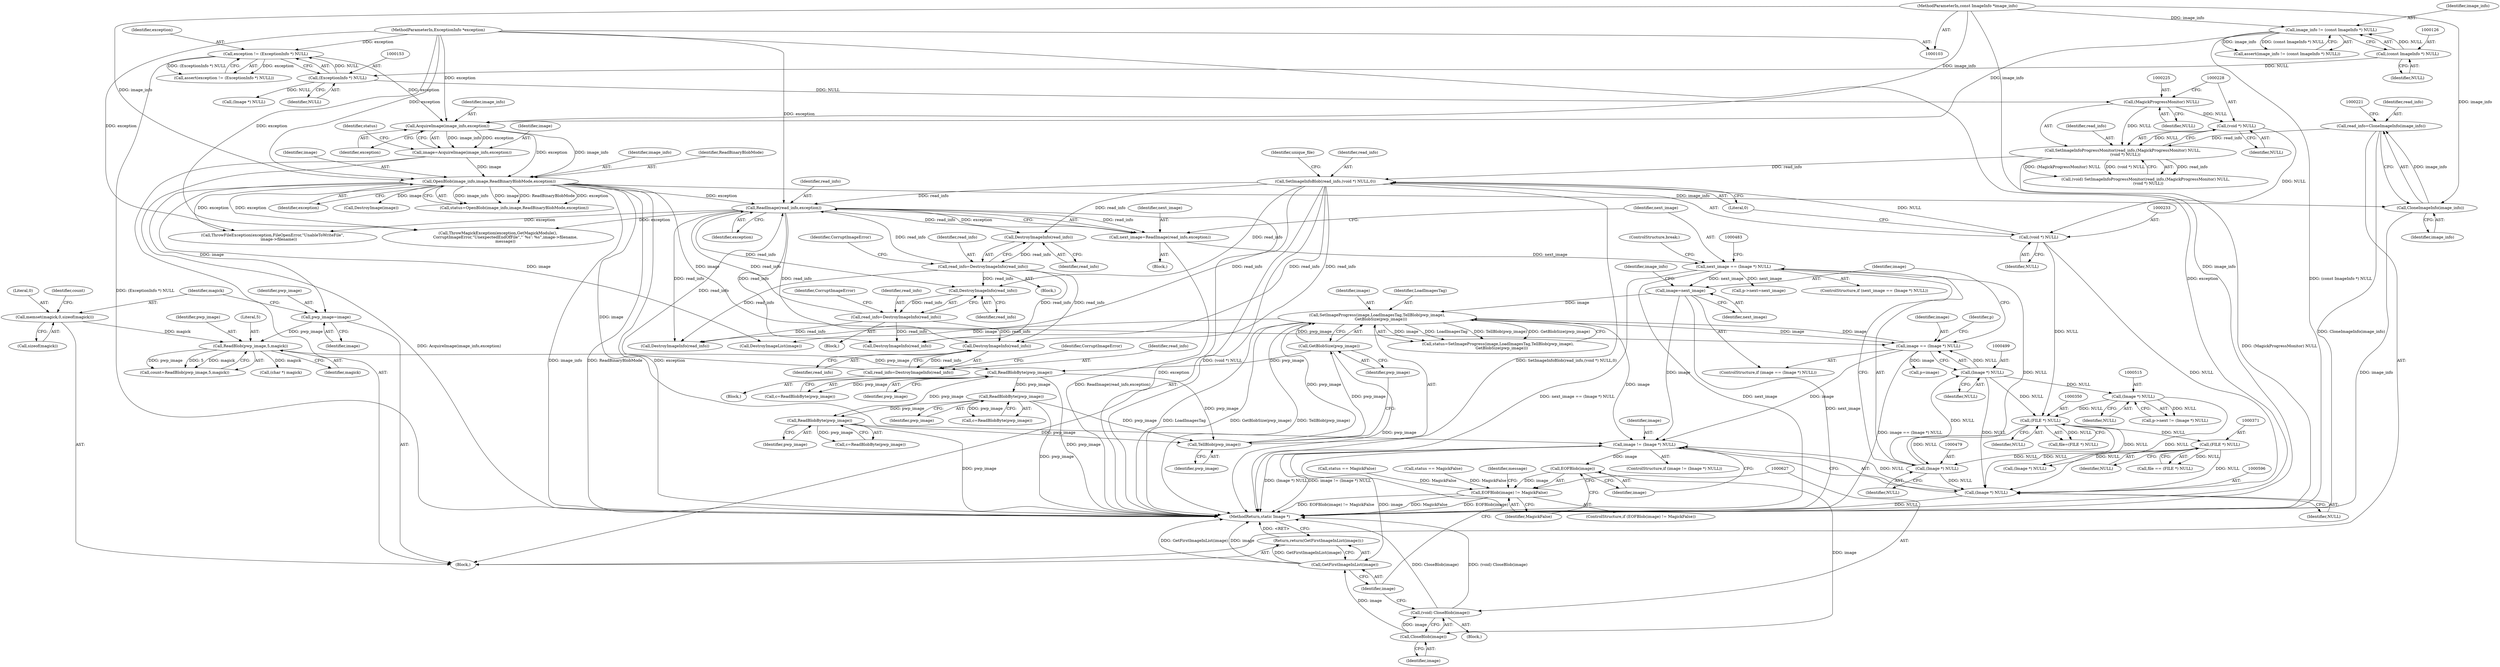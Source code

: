 digraph "0_ImageMagick_6b6bff054d569a77973f2140c0e86366e6168a6c_2@pointer" {
"1000593" [label="(Call,image != (Image *) NULL)"];
"1000501" [label="(Call,image=next_image)"];
"1000476" [label="(Call,next_image == (Image *) NULL)"];
"1000470" [label="(Call,next_image=ReadImage(read_info,exception))"];
"1000472" [label="(Call,ReadImage(read_info,exception))"];
"1000317" [label="(Call,read_info=DestroyImageInfo(read_info))"];
"1000319" [label="(Call,DestroyImageInfo(read_info))"];
"1000230" [label="(Call,SetImageInfoBlob(read_info,(void *) NULL,0))"];
"1000222" [label="(Call,SetImageInfoProgressMonitor(read_info,(MagickProgressMonitor) NULL,\n    (void *) NULL))"];
"1000216" [label="(Call,read_info=CloneImageInfo(image_info))"];
"1000218" [label="(Call,CloneImageInfo(image_info))"];
"1000168" [label="(Call,OpenBlob(image_info,image,ReadBinaryBlobMode,exception))"];
"1000163" [label="(Call,AcquireImage(image_info,exception))"];
"1000123" [label="(Call,image_info != (const ImageInfo *) NULL)"];
"1000104" [label="(MethodParameterIn,const ImageInfo *image_info)"];
"1000125" [label="(Call,(const ImageInfo *) NULL)"];
"1000150" [label="(Call,exception != (ExceptionInfo *) NULL)"];
"1000105" [label="(MethodParameterIn,ExceptionInfo *exception)"];
"1000152" [label="(Call,(ExceptionInfo *) NULL)"];
"1000161" [label="(Call,image=AcquireImage(image_info,exception))"];
"1000224" [label="(Call,(MagickProgressMonitor) NULL)"];
"1000227" [label="(Call,(void *) NULL)"];
"1000232" [label="(Call,(void *) NULL)"];
"1000463" [label="(Call,read_info=DestroyImageInfo(read_info))"];
"1000465" [label="(Call,DestroyImageInfo(read_info))"];
"1000340" [label="(Call,read_info=DestroyImageInfo(read_info))"];
"1000342" [label="(Call,DestroyImageInfo(read_info))"];
"1000478" [label="(Call,(Image *) NULL)"];
"1000349" [label="(Call,(FILE *) NULL)"];
"1000514" [label="(Call,(Image *) NULL)"];
"1000498" [label="(Call,(Image *) NULL)"];
"1000370" [label="(Call,(FILE *) NULL)"];
"1000563" [label="(Call,SetImageProgress(image,LoadImagesTag,TellBlob(pwp_image),\n      GetBlobSize(pwp_image)))"];
"1000496" [label="(Call,image == (Image *) NULL)"];
"1000566" [label="(Call,TellBlob(pwp_image))"];
"1000268" [label="(Call,ReadBlobByte(pwp_image))"];
"1000261" [label="(Call,ReadBlobByte(pwp_image))"];
"1000568" [label="(Call,GetBlobSize(pwp_image))"];
"1000196" [label="(Call,ReadBlob(pwp_image,5,magick))"];
"1000186" [label="(Call,pwp_image=image)"];
"1000189" [label="(Call,memset(magick,0,sizeof(magick)))"];
"1000438" [label="(Call,ReadBlobByte(pwp_image))"];
"1000595" [label="(Call,(Image *) NULL)"];
"1000601" [label="(Call,EOFBlob(image))"];
"1000600" [label="(Call,EOFBlob(image) != MagickFalse)"];
"1000628" [label="(Call,CloseBlob(image))"];
"1000626" [label="(Call,(void) CloseBlob(image))"];
"1000631" [label="(Call,GetFirstImageInList(image))"];
"1000630" [label="(Return,return(GetFirstImageInList(image));)"];
"1000592" [label="(ControlStructure,if (image != (Image *) NULL))"];
"1000600" [label="(Call,EOFBlob(image) != MagickFalse)"];
"1000195" [label="(Identifier,count)"];
"1000227" [label="(Call,(void *) NULL)"];
"1000217" [label="(Identifier,read_info)"];
"1000351" [label="(Identifier,NULL)"];
"1000465" [label="(Call,DestroyImageInfo(read_info))"];
"1000169" [label="(Identifier,image_info)"];
"1000320" [label="(Identifier,read_info)"];
"1000345" [label="(Identifier,CorruptImageError)"];
"1000593" [label="(Call,image != (Image *) NULL)"];
"1000218" [label="(Call,CloneImageInfo(image_info))"];
"1000630" [label="(Return,return(GetFirstImageInList(image));)"];
"1000543" [label="(Identifier,image_info)"];
"1000463" [label="(Call,read_info=DestroyImageInfo(read_info))"];
"1000152" [label="(Call,(ExceptionInfo *) NULL)"];
"1000497" [label="(Identifier,image)"];
"1000317" [label="(Call,read_info=DestroyImageInfo(read_info))"];
"1000259" [label="(Call,c=ReadBlobByte(pwp_image))"];
"1000569" [label="(Identifier,pwp_image)"];
"1000631" [label="(Call,GetFirstImageInList(image))"];
"1000595" [label="(Call,(Image *) NULL)"];
"1000219" [label="(Identifier,image_info)"];
"1000161" [label="(Call,image=AcquireImage(image_info,exception))"];
"1000628" [label="(Call,CloseBlob(image))"];
"1000535" [label="(Call,p->next=next_image)"];
"1000602" [label="(Identifier,image)"];
"1000186" [label="(Call,pwp_image=image)"];
"1000568" [label="(Call,GetBlobSize(pwp_image))"];
"1000478" [label="(Call,(Image *) NULL)"];
"1000207" [label="(Call,(char *) magick)"];
"1000498" [label="(Call,(Image *) NULL)"];
"1000632" [label="(Identifier,image)"];
"1000481" [label="(ControlStructure,break;)"];
"1000191" [label="(Literal,0)"];
"1000124" [label="(Identifier,image_info)"];
"1000167" [label="(Identifier,status)"];
"1000172" [label="(Identifier,exception)"];
"1000154" [label="(Identifier,NULL)"];
"1000458" [label="(Block,)"];
"1000464" [label="(Identifier,read_info)"];
"1000368" [label="(Call,file == (FILE *) NULL)"];
"1000571" [label="(Call,status == MagickFalse)"];
"1000190" [label="(Identifier,magick)"];
"1000501" [label="(Call,image=next_image)"];
"1000565" [label="(Identifier,LoadImagesTag)"];
"1000633" [label="(MethodReturn,static Image *)"];
"1000466" [label="(Identifier,read_info)"];
"1000496" [label="(Call,image == (Image *) NULL)"];
"1000561" [label="(Call,status=SetImageProgress(image,LoadImagesTag,TellBlob(pwp_image),\n      GetBlobSize(pwp_image)))"];
"1000599" [label="(ControlStructure,if (EOFBlob(image) != MagickFalse))"];
"1000342" [label="(Call,DestroyImageInfo(read_info))"];
"1000612" [label="(Call,ThrowMagickException(exception,GetMagickModule(),\n            CorruptImageError,\"UnexpectedEndOfFile\",\"`%s': %s\",image->filename,\n            message))"];
"1000171" [label="(Identifier,ReadBinaryBlobMode)"];
"1000477" [label="(Identifier,next_image)"];
"1000476" [label="(Call,next_image == (Image *) NULL)"];
"1000510" [label="(Call,p->next != (Image *) NULL)"];
"1000162" [label="(Identifier,image)"];
"1000187" [label="(Identifier,pwp_image)"];
"1000590" [label="(Call,DestroyImageInfo(read_info))"];
"1000104" [label="(MethodParameterIn,const ImageInfo *image_info)"];
"1000566" [label="(Call,TellBlob(pwp_image))"];
"1000250" [label="(Block,)"];
"1000150" [label="(Call,exception != (ExceptionInfo *) NULL)"];
"1000629" [label="(Identifier,image)"];
"1000164" [label="(Identifier,image_info)"];
"1000382" [label="(Call,ThrowFileException(exception,FileOpenError,\"UnableToWriteFile\",\n          image->filename))"];
"1000232" [label="(Call,(void *) NULL)"];
"1000222" [label="(Call,SetImageInfoProgressMonitor(read_info,(MagickProgressMonitor) NULL,\n    (void *) NULL))"];
"1000165" [label="(Identifier,exception)"];
"1000341" [label="(Identifier,read_info)"];
"1000199" [label="(Identifier,magick)"];
"1000597" [label="(Identifier,NULL)"];
"1000370" [label="(Call,(FILE *) NULL)"];
"1000567" [label="(Identifier,pwp_image)"];
"1000194" [label="(Call,count=ReadBlob(pwp_image,5,magick))"];
"1000474" [label="(Identifier,exception)"];
"1000601" [label="(Call,EOFBlob(image))"];
"1000502" [label="(Identifier,image)"];
"1000188" [label="(Identifier,image)"];
"1000197" [label="(Identifier,pwp_image)"];
"1000168" [label="(Call,OpenBlob(image_info,image,ReadBinaryBlobMode,exception))"];
"1000268" [label="(Call,ReadBlobByte(pwp_image))"];
"1000372" [label="(Identifier,NULL)"];
"1000234" [label="(Identifier,NULL)"];
"1000122" [label="(Call,assert(image_info != (const ImageInfo *) NULL))"];
"1000508" [label="(Identifier,p)"];
"1000322" [label="(Identifier,CorruptImageError)"];
"1000226" [label="(Identifier,NULL)"];
"1000503" [label="(Identifier,next_image)"];
"1000170" [label="(Identifier,image)"];
"1000237" [label="(Identifier,unique_file)"];
"1000192" [label="(Call,sizeof(magick))"];
"1000471" [label="(Identifier,next_image)"];
"1000563" [label="(Call,SetImageProgress(image,LoadImagesTag,TellBlob(pwp_image),\n      GetBlobSize(pwp_image)))"];
"1000235" [label="(Literal,0)"];
"1000180" [label="(Call,DestroyImage(image))"];
"1000262" [label="(Identifier,pwp_image)"];
"1000125" [label="(Call,(const ImageInfo *) NULL)"];
"1000335" [label="(Block,)"];
"1000439" [label="(Identifier,pwp_image)"];
"1000470" [label="(Call,next_image=ReadImage(read_info,exception))"];
"1000436" [label="(Call,c=ReadBlobByte(pwp_image))"];
"1000127" [label="(Identifier,NULL)"];
"1000507" [label="(Call,p=image)"];
"1000319" [label="(Call,DestroyImageInfo(read_info))"];
"1000231" [label="(Identifier,read_info)"];
"1000564" [label="(Identifier,image)"];
"1000198" [label="(Literal,5)"];
"1000495" [label="(ControlStructure,if (image == (Image *) NULL))"];
"1000343" [label="(Identifier,read_info)"];
"1000230" [label="(Call,SetImageInfoBlob(read_info,(void *) NULL,0))"];
"1000105" [label="(MethodParameterIn,ExceptionInfo *exception)"];
"1000347" [label="(Call,file=(FILE *) NULL)"];
"1000349" [label="(Call,(FILE *) NULL)"];
"1000468" [label="(Identifier,CorruptImageError)"];
"1000391" [label="(Call,DestroyImageList(image))"];
"1000312" [label="(Block,)"];
"1000598" [label="(Block,)"];
"1000220" [label="(Call,(void) SetImageInfoProgressMonitor(read_info,(MagickProgressMonitor) NULL,\n    (void *) NULL))"];
"1000189" [label="(Call,memset(magick,0,sizeof(magick)))"];
"1000269" [label="(Identifier,pwp_image)"];
"1000438" [label="(Call,ReadBlobByte(pwp_image))"];
"1000261" [label="(Call,ReadBlobByte(pwp_image))"];
"1000380" [label="(Call,DestroyImageInfo(read_info))"];
"1000340" [label="(Call,read_info=DestroyImageInfo(read_info))"];
"1000516" [label="(Identifier,NULL)"];
"1000318" [label="(Identifier,read_info)"];
"1000163" [label="(Call,AcquireImage(image_info,exception))"];
"1000149" [label="(Call,assert(exception != (ExceptionInfo *) NULL))"];
"1000229" [label="(Identifier,NULL)"];
"1000196" [label="(Call,ReadBlob(pwp_image,5,magick))"];
"1000603" [label="(Identifier,MagickFalse)"];
"1000216" [label="(Call,read_info=CloneImageInfo(image_info))"];
"1000475" [label="(ControlStructure,if (next_image == (Image *) NULL))"];
"1000394" [label="(Call,(Image *) NULL)"];
"1000224" [label="(Call,(MagickProgressMonitor) NULL)"];
"1000174" [label="(Call,status == MagickFalse)"];
"1000472" [label="(Call,ReadImage(read_info,exception))"];
"1000166" [label="(Call,status=OpenBlob(image_info,image,ReadBinaryBlobMode,exception))"];
"1000514" [label="(Call,(Image *) NULL)"];
"1000607" [label="(Identifier,message)"];
"1000473" [label="(Identifier,read_info)"];
"1000151" [label="(Identifier,exception)"];
"1000594" [label="(Identifier,image)"];
"1000106" [label="(Block,)"];
"1000500" [label="(Identifier,NULL)"];
"1000480" [label="(Identifier,NULL)"];
"1000266" [label="(Call,c=ReadBlobByte(pwp_image))"];
"1000123" [label="(Call,image_info != (const ImageInfo *) NULL)"];
"1000223" [label="(Identifier,read_info)"];
"1000626" [label="(Call,(void) CloseBlob(image))"];
"1000183" [label="(Call,(Image *) NULL)"];
"1000593" -> "1000592"  [label="AST: "];
"1000593" -> "1000595"  [label="CFG: "];
"1000594" -> "1000593"  [label="AST: "];
"1000595" -> "1000593"  [label="AST: "];
"1000602" -> "1000593"  [label="CFG: "];
"1000632" -> "1000593"  [label="CFG: "];
"1000593" -> "1000633"  [label="DDG: (Image *) NULL"];
"1000593" -> "1000633"  [label="DDG: image != (Image *) NULL"];
"1000501" -> "1000593"  [label="DDG: image"];
"1000563" -> "1000593"  [label="DDG: image"];
"1000168" -> "1000593"  [label="DDG: image"];
"1000496" -> "1000593"  [label="DDG: image"];
"1000595" -> "1000593"  [label="DDG: NULL"];
"1000593" -> "1000601"  [label="DDG: image"];
"1000593" -> "1000631"  [label="DDG: image"];
"1000501" -> "1000495"  [label="AST: "];
"1000501" -> "1000503"  [label="CFG: "];
"1000502" -> "1000501"  [label="AST: "];
"1000503" -> "1000501"  [label="AST: "];
"1000543" -> "1000501"  [label="CFG: "];
"1000501" -> "1000633"  [label="DDG: next_image"];
"1000476" -> "1000501"  [label="DDG: next_image"];
"1000501" -> "1000563"  [label="DDG: image"];
"1000476" -> "1000475"  [label="AST: "];
"1000476" -> "1000478"  [label="CFG: "];
"1000477" -> "1000476"  [label="AST: "];
"1000478" -> "1000476"  [label="AST: "];
"1000481" -> "1000476"  [label="CFG: "];
"1000483" -> "1000476"  [label="CFG: "];
"1000476" -> "1000633"  [label="DDG: next_image == (Image *) NULL"];
"1000476" -> "1000633"  [label="DDG: next_image"];
"1000470" -> "1000476"  [label="DDG: next_image"];
"1000478" -> "1000476"  [label="DDG: NULL"];
"1000476" -> "1000535"  [label="DDG: next_image"];
"1000470" -> "1000250"  [label="AST: "];
"1000470" -> "1000472"  [label="CFG: "];
"1000471" -> "1000470"  [label="AST: "];
"1000472" -> "1000470"  [label="AST: "];
"1000477" -> "1000470"  [label="CFG: "];
"1000470" -> "1000633"  [label="DDG: ReadImage(read_info,exception)"];
"1000472" -> "1000470"  [label="DDG: read_info"];
"1000472" -> "1000470"  [label="DDG: exception"];
"1000472" -> "1000474"  [label="CFG: "];
"1000473" -> "1000472"  [label="AST: "];
"1000474" -> "1000472"  [label="AST: "];
"1000472" -> "1000633"  [label="DDG: exception"];
"1000472" -> "1000319"  [label="DDG: read_info"];
"1000472" -> "1000342"  [label="DDG: read_info"];
"1000472" -> "1000380"  [label="DDG: read_info"];
"1000472" -> "1000382"  [label="DDG: exception"];
"1000472" -> "1000465"  [label="DDG: read_info"];
"1000317" -> "1000472"  [label="DDG: read_info"];
"1000230" -> "1000472"  [label="DDG: read_info"];
"1000463" -> "1000472"  [label="DDG: read_info"];
"1000340" -> "1000472"  [label="DDG: read_info"];
"1000168" -> "1000472"  [label="DDG: exception"];
"1000105" -> "1000472"  [label="DDG: exception"];
"1000472" -> "1000590"  [label="DDG: read_info"];
"1000472" -> "1000612"  [label="DDG: exception"];
"1000317" -> "1000312"  [label="AST: "];
"1000317" -> "1000319"  [label="CFG: "];
"1000318" -> "1000317"  [label="AST: "];
"1000319" -> "1000317"  [label="AST: "];
"1000322" -> "1000317"  [label="CFG: "];
"1000319" -> "1000317"  [label="DDG: read_info"];
"1000317" -> "1000342"  [label="DDG: read_info"];
"1000317" -> "1000380"  [label="DDG: read_info"];
"1000317" -> "1000465"  [label="DDG: read_info"];
"1000317" -> "1000590"  [label="DDG: read_info"];
"1000319" -> "1000320"  [label="CFG: "];
"1000320" -> "1000319"  [label="AST: "];
"1000230" -> "1000319"  [label="DDG: read_info"];
"1000230" -> "1000106"  [label="AST: "];
"1000230" -> "1000235"  [label="CFG: "];
"1000231" -> "1000230"  [label="AST: "];
"1000232" -> "1000230"  [label="AST: "];
"1000235" -> "1000230"  [label="AST: "];
"1000237" -> "1000230"  [label="CFG: "];
"1000230" -> "1000633"  [label="DDG: (void *) NULL"];
"1000230" -> "1000633"  [label="DDG: SetImageInfoBlob(read_info,(void *) NULL,0)"];
"1000222" -> "1000230"  [label="DDG: read_info"];
"1000232" -> "1000230"  [label="DDG: NULL"];
"1000230" -> "1000342"  [label="DDG: read_info"];
"1000230" -> "1000380"  [label="DDG: read_info"];
"1000230" -> "1000465"  [label="DDG: read_info"];
"1000230" -> "1000590"  [label="DDG: read_info"];
"1000222" -> "1000220"  [label="AST: "];
"1000222" -> "1000227"  [label="CFG: "];
"1000223" -> "1000222"  [label="AST: "];
"1000224" -> "1000222"  [label="AST: "];
"1000227" -> "1000222"  [label="AST: "];
"1000220" -> "1000222"  [label="CFG: "];
"1000222" -> "1000633"  [label="DDG: (MagickProgressMonitor) NULL"];
"1000222" -> "1000220"  [label="DDG: read_info"];
"1000222" -> "1000220"  [label="DDG: (MagickProgressMonitor) NULL"];
"1000222" -> "1000220"  [label="DDG: (void *) NULL"];
"1000216" -> "1000222"  [label="DDG: read_info"];
"1000224" -> "1000222"  [label="DDG: NULL"];
"1000227" -> "1000222"  [label="DDG: NULL"];
"1000216" -> "1000106"  [label="AST: "];
"1000216" -> "1000218"  [label="CFG: "];
"1000217" -> "1000216"  [label="AST: "];
"1000218" -> "1000216"  [label="AST: "];
"1000221" -> "1000216"  [label="CFG: "];
"1000216" -> "1000633"  [label="DDG: CloneImageInfo(image_info)"];
"1000218" -> "1000216"  [label="DDG: image_info"];
"1000218" -> "1000219"  [label="CFG: "];
"1000219" -> "1000218"  [label="AST: "];
"1000218" -> "1000633"  [label="DDG: image_info"];
"1000168" -> "1000218"  [label="DDG: image_info"];
"1000104" -> "1000218"  [label="DDG: image_info"];
"1000168" -> "1000166"  [label="AST: "];
"1000168" -> "1000172"  [label="CFG: "];
"1000169" -> "1000168"  [label="AST: "];
"1000170" -> "1000168"  [label="AST: "];
"1000171" -> "1000168"  [label="AST: "];
"1000172" -> "1000168"  [label="AST: "];
"1000166" -> "1000168"  [label="CFG: "];
"1000168" -> "1000633"  [label="DDG: exception"];
"1000168" -> "1000633"  [label="DDG: image_info"];
"1000168" -> "1000633"  [label="DDG: ReadBinaryBlobMode"];
"1000168" -> "1000166"  [label="DDG: image_info"];
"1000168" -> "1000166"  [label="DDG: image"];
"1000168" -> "1000166"  [label="DDG: ReadBinaryBlobMode"];
"1000168" -> "1000166"  [label="DDG: exception"];
"1000163" -> "1000168"  [label="DDG: image_info"];
"1000163" -> "1000168"  [label="DDG: exception"];
"1000104" -> "1000168"  [label="DDG: image_info"];
"1000161" -> "1000168"  [label="DDG: image"];
"1000105" -> "1000168"  [label="DDG: exception"];
"1000168" -> "1000180"  [label="DDG: image"];
"1000168" -> "1000186"  [label="DDG: image"];
"1000168" -> "1000382"  [label="DDG: exception"];
"1000168" -> "1000391"  [label="DDG: image"];
"1000168" -> "1000496"  [label="DDG: image"];
"1000168" -> "1000612"  [label="DDG: exception"];
"1000163" -> "1000161"  [label="AST: "];
"1000163" -> "1000165"  [label="CFG: "];
"1000164" -> "1000163"  [label="AST: "];
"1000165" -> "1000163"  [label="AST: "];
"1000161" -> "1000163"  [label="CFG: "];
"1000163" -> "1000161"  [label="DDG: image_info"];
"1000163" -> "1000161"  [label="DDG: exception"];
"1000123" -> "1000163"  [label="DDG: image_info"];
"1000104" -> "1000163"  [label="DDG: image_info"];
"1000150" -> "1000163"  [label="DDG: exception"];
"1000105" -> "1000163"  [label="DDG: exception"];
"1000123" -> "1000122"  [label="AST: "];
"1000123" -> "1000125"  [label="CFG: "];
"1000124" -> "1000123"  [label="AST: "];
"1000125" -> "1000123"  [label="AST: "];
"1000122" -> "1000123"  [label="CFG: "];
"1000123" -> "1000633"  [label="DDG: (const ImageInfo *) NULL"];
"1000123" -> "1000122"  [label="DDG: image_info"];
"1000123" -> "1000122"  [label="DDG: (const ImageInfo *) NULL"];
"1000104" -> "1000123"  [label="DDG: image_info"];
"1000125" -> "1000123"  [label="DDG: NULL"];
"1000104" -> "1000103"  [label="AST: "];
"1000104" -> "1000633"  [label="DDG: image_info"];
"1000125" -> "1000127"  [label="CFG: "];
"1000126" -> "1000125"  [label="AST: "];
"1000127" -> "1000125"  [label="AST: "];
"1000125" -> "1000152"  [label="DDG: NULL"];
"1000150" -> "1000149"  [label="AST: "];
"1000150" -> "1000152"  [label="CFG: "];
"1000151" -> "1000150"  [label="AST: "];
"1000152" -> "1000150"  [label="AST: "];
"1000149" -> "1000150"  [label="CFG: "];
"1000150" -> "1000633"  [label="DDG: (ExceptionInfo *) NULL"];
"1000150" -> "1000149"  [label="DDG: exception"];
"1000150" -> "1000149"  [label="DDG: (ExceptionInfo *) NULL"];
"1000105" -> "1000150"  [label="DDG: exception"];
"1000152" -> "1000150"  [label="DDG: NULL"];
"1000105" -> "1000103"  [label="AST: "];
"1000105" -> "1000633"  [label="DDG: exception"];
"1000105" -> "1000382"  [label="DDG: exception"];
"1000105" -> "1000612"  [label="DDG: exception"];
"1000152" -> "1000154"  [label="CFG: "];
"1000153" -> "1000152"  [label="AST: "];
"1000154" -> "1000152"  [label="AST: "];
"1000152" -> "1000183"  [label="DDG: NULL"];
"1000152" -> "1000224"  [label="DDG: NULL"];
"1000161" -> "1000106"  [label="AST: "];
"1000162" -> "1000161"  [label="AST: "];
"1000167" -> "1000161"  [label="CFG: "];
"1000161" -> "1000633"  [label="DDG: AcquireImage(image_info,exception)"];
"1000224" -> "1000226"  [label="CFG: "];
"1000225" -> "1000224"  [label="AST: "];
"1000226" -> "1000224"  [label="AST: "];
"1000228" -> "1000224"  [label="CFG: "];
"1000224" -> "1000227"  [label="DDG: NULL"];
"1000227" -> "1000229"  [label="CFG: "];
"1000228" -> "1000227"  [label="AST: "];
"1000229" -> "1000227"  [label="AST: "];
"1000227" -> "1000232"  [label="DDG: NULL"];
"1000232" -> "1000234"  [label="CFG: "];
"1000233" -> "1000232"  [label="AST: "];
"1000234" -> "1000232"  [label="AST: "];
"1000235" -> "1000232"  [label="CFG: "];
"1000232" -> "1000349"  [label="DDG: NULL"];
"1000232" -> "1000595"  [label="DDG: NULL"];
"1000463" -> "1000458"  [label="AST: "];
"1000463" -> "1000465"  [label="CFG: "];
"1000464" -> "1000463"  [label="AST: "];
"1000465" -> "1000463"  [label="AST: "];
"1000468" -> "1000463"  [label="CFG: "];
"1000465" -> "1000463"  [label="DDG: read_info"];
"1000465" -> "1000466"  [label="CFG: "];
"1000466" -> "1000465"  [label="AST: "];
"1000340" -> "1000465"  [label="DDG: read_info"];
"1000340" -> "1000335"  [label="AST: "];
"1000340" -> "1000342"  [label="CFG: "];
"1000341" -> "1000340"  [label="AST: "];
"1000342" -> "1000340"  [label="AST: "];
"1000345" -> "1000340"  [label="CFG: "];
"1000342" -> "1000340"  [label="DDG: read_info"];
"1000340" -> "1000380"  [label="DDG: read_info"];
"1000340" -> "1000590"  [label="DDG: read_info"];
"1000342" -> "1000343"  [label="CFG: "];
"1000343" -> "1000342"  [label="AST: "];
"1000478" -> "1000480"  [label="CFG: "];
"1000479" -> "1000478"  [label="AST: "];
"1000480" -> "1000478"  [label="AST: "];
"1000349" -> "1000478"  [label="DDG: NULL"];
"1000370" -> "1000478"  [label="DDG: NULL"];
"1000478" -> "1000498"  [label="DDG: NULL"];
"1000478" -> "1000595"  [label="DDG: NULL"];
"1000349" -> "1000347"  [label="AST: "];
"1000349" -> "1000351"  [label="CFG: "];
"1000350" -> "1000349"  [label="AST: "];
"1000351" -> "1000349"  [label="AST: "];
"1000347" -> "1000349"  [label="CFG: "];
"1000349" -> "1000347"  [label="DDG: NULL"];
"1000514" -> "1000349"  [label="DDG: NULL"];
"1000498" -> "1000349"  [label="DDG: NULL"];
"1000349" -> "1000370"  [label="DDG: NULL"];
"1000349" -> "1000394"  [label="DDG: NULL"];
"1000349" -> "1000595"  [label="DDG: NULL"];
"1000514" -> "1000510"  [label="AST: "];
"1000514" -> "1000516"  [label="CFG: "];
"1000515" -> "1000514"  [label="AST: "];
"1000516" -> "1000514"  [label="AST: "];
"1000510" -> "1000514"  [label="CFG: "];
"1000514" -> "1000510"  [label="DDG: NULL"];
"1000498" -> "1000514"  [label="DDG: NULL"];
"1000514" -> "1000595"  [label="DDG: NULL"];
"1000498" -> "1000496"  [label="AST: "];
"1000498" -> "1000500"  [label="CFG: "];
"1000499" -> "1000498"  [label="AST: "];
"1000500" -> "1000498"  [label="AST: "];
"1000496" -> "1000498"  [label="CFG: "];
"1000498" -> "1000496"  [label="DDG: NULL"];
"1000498" -> "1000595"  [label="DDG: NULL"];
"1000370" -> "1000368"  [label="AST: "];
"1000370" -> "1000372"  [label="CFG: "];
"1000371" -> "1000370"  [label="AST: "];
"1000372" -> "1000370"  [label="AST: "];
"1000368" -> "1000370"  [label="CFG: "];
"1000370" -> "1000368"  [label="DDG: NULL"];
"1000370" -> "1000394"  [label="DDG: NULL"];
"1000370" -> "1000595"  [label="DDG: NULL"];
"1000563" -> "1000561"  [label="AST: "];
"1000563" -> "1000568"  [label="CFG: "];
"1000564" -> "1000563"  [label="AST: "];
"1000565" -> "1000563"  [label="AST: "];
"1000566" -> "1000563"  [label="AST: "];
"1000568" -> "1000563"  [label="AST: "];
"1000561" -> "1000563"  [label="CFG: "];
"1000563" -> "1000633"  [label="DDG: GetBlobSize(pwp_image)"];
"1000563" -> "1000633"  [label="DDG: TellBlob(pwp_image)"];
"1000563" -> "1000633"  [label="DDG: LoadImagesTag"];
"1000563" -> "1000391"  [label="DDG: image"];
"1000563" -> "1000496"  [label="DDG: image"];
"1000563" -> "1000561"  [label="DDG: image"];
"1000563" -> "1000561"  [label="DDG: LoadImagesTag"];
"1000563" -> "1000561"  [label="DDG: TellBlob(pwp_image)"];
"1000563" -> "1000561"  [label="DDG: GetBlobSize(pwp_image)"];
"1000496" -> "1000563"  [label="DDG: image"];
"1000566" -> "1000563"  [label="DDG: pwp_image"];
"1000568" -> "1000563"  [label="DDG: pwp_image"];
"1000496" -> "1000495"  [label="AST: "];
"1000497" -> "1000496"  [label="AST: "];
"1000502" -> "1000496"  [label="CFG: "];
"1000508" -> "1000496"  [label="CFG: "];
"1000496" -> "1000633"  [label="DDG: image == (Image *) NULL"];
"1000496" -> "1000507"  [label="DDG: image"];
"1000566" -> "1000567"  [label="CFG: "];
"1000567" -> "1000566"  [label="AST: "];
"1000569" -> "1000566"  [label="CFG: "];
"1000268" -> "1000566"  [label="DDG: pwp_image"];
"1000261" -> "1000566"  [label="DDG: pwp_image"];
"1000438" -> "1000566"  [label="DDG: pwp_image"];
"1000566" -> "1000568"  [label="DDG: pwp_image"];
"1000268" -> "1000266"  [label="AST: "];
"1000268" -> "1000269"  [label="CFG: "];
"1000269" -> "1000268"  [label="AST: "];
"1000266" -> "1000268"  [label="CFG: "];
"1000268" -> "1000633"  [label="DDG: pwp_image"];
"1000268" -> "1000266"  [label="DDG: pwp_image"];
"1000261" -> "1000268"  [label="DDG: pwp_image"];
"1000268" -> "1000438"  [label="DDG: pwp_image"];
"1000261" -> "1000259"  [label="AST: "];
"1000261" -> "1000262"  [label="CFG: "];
"1000262" -> "1000261"  [label="AST: "];
"1000259" -> "1000261"  [label="CFG: "];
"1000261" -> "1000633"  [label="DDG: pwp_image"];
"1000261" -> "1000259"  [label="DDG: pwp_image"];
"1000568" -> "1000261"  [label="DDG: pwp_image"];
"1000196" -> "1000261"  [label="DDG: pwp_image"];
"1000261" -> "1000438"  [label="DDG: pwp_image"];
"1000568" -> "1000569"  [label="CFG: "];
"1000569" -> "1000568"  [label="AST: "];
"1000568" -> "1000633"  [label="DDG: pwp_image"];
"1000196" -> "1000194"  [label="AST: "];
"1000196" -> "1000199"  [label="CFG: "];
"1000197" -> "1000196"  [label="AST: "];
"1000198" -> "1000196"  [label="AST: "];
"1000199" -> "1000196"  [label="AST: "];
"1000194" -> "1000196"  [label="CFG: "];
"1000196" -> "1000194"  [label="DDG: pwp_image"];
"1000196" -> "1000194"  [label="DDG: 5"];
"1000196" -> "1000194"  [label="DDG: magick"];
"1000186" -> "1000196"  [label="DDG: pwp_image"];
"1000189" -> "1000196"  [label="DDG: magick"];
"1000196" -> "1000207"  [label="DDG: magick"];
"1000186" -> "1000106"  [label="AST: "];
"1000186" -> "1000188"  [label="CFG: "];
"1000187" -> "1000186"  [label="AST: "];
"1000188" -> "1000186"  [label="AST: "];
"1000190" -> "1000186"  [label="CFG: "];
"1000189" -> "1000106"  [label="AST: "];
"1000189" -> "1000192"  [label="CFG: "];
"1000190" -> "1000189"  [label="AST: "];
"1000191" -> "1000189"  [label="AST: "];
"1000192" -> "1000189"  [label="AST: "];
"1000195" -> "1000189"  [label="CFG: "];
"1000438" -> "1000436"  [label="AST: "];
"1000438" -> "1000439"  [label="CFG: "];
"1000439" -> "1000438"  [label="AST: "];
"1000436" -> "1000438"  [label="CFG: "];
"1000438" -> "1000633"  [label="DDG: pwp_image"];
"1000438" -> "1000436"  [label="DDG: pwp_image"];
"1000595" -> "1000597"  [label="CFG: "];
"1000596" -> "1000595"  [label="AST: "];
"1000597" -> "1000595"  [label="AST: "];
"1000595" -> "1000633"  [label="DDG: NULL"];
"1000601" -> "1000600"  [label="AST: "];
"1000601" -> "1000602"  [label="CFG: "];
"1000602" -> "1000601"  [label="AST: "];
"1000603" -> "1000601"  [label="CFG: "];
"1000601" -> "1000600"  [label="DDG: image"];
"1000601" -> "1000628"  [label="DDG: image"];
"1000600" -> "1000599"  [label="AST: "];
"1000600" -> "1000603"  [label="CFG: "];
"1000603" -> "1000600"  [label="AST: "];
"1000607" -> "1000600"  [label="CFG: "];
"1000627" -> "1000600"  [label="CFG: "];
"1000600" -> "1000633"  [label="DDG: EOFBlob(image) != MagickFalse"];
"1000600" -> "1000633"  [label="DDG: MagickFalse"];
"1000600" -> "1000633"  [label="DDG: EOFBlob(image)"];
"1000174" -> "1000600"  [label="DDG: MagickFalse"];
"1000571" -> "1000600"  [label="DDG: MagickFalse"];
"1000628" -> "1000626"  [label="AST: "];
"1000628" -> "1000629"  [label="CFG: "];
"1000629" -> "1000628"  [label="AST: "];
"1000626" -> "1000628"  [label="CFG: "];
"1000628" -> "1000626"  [label="DDG: image"];
"1000628" -> "1000631"  [label="DDG: image"];
"1000626" -> "1000598"  [label="AST: "];
"1000627" -> "1000626"  [label="AST: "];
"1000632" -> "1000626"  [label="CFG: "];
"1000626" -> "1000633"  [label="DDG: (void) CloseBlob(image)"];
"1000626" -> "1000633"  [label="DDG: CloseBlob(image)"];
"1000631" -> "1000630"  [label="AST: "];
"1000631" -> "1000632"  [label="CFG: "];
"1000632" -> "1000631"  [label="AST: "];
"1000630" -> "1000631"  [label="CFG: "];
"1000631" -> "1000633"  [label="DDG: image"];
"1000631" -> "1000633"  [label="DDG: GetFirstImageInList(image)"];
"1000631" -> "1000630"  [label="DDG: GetFirstImageInList(image)"];
"1000630" -> "1000106"  [label="AST: "];
"1000633" -> "1000630"  [label="CFG: "];
"1000630" -> "1000633"  [label="DDG: <RET>"];
}
